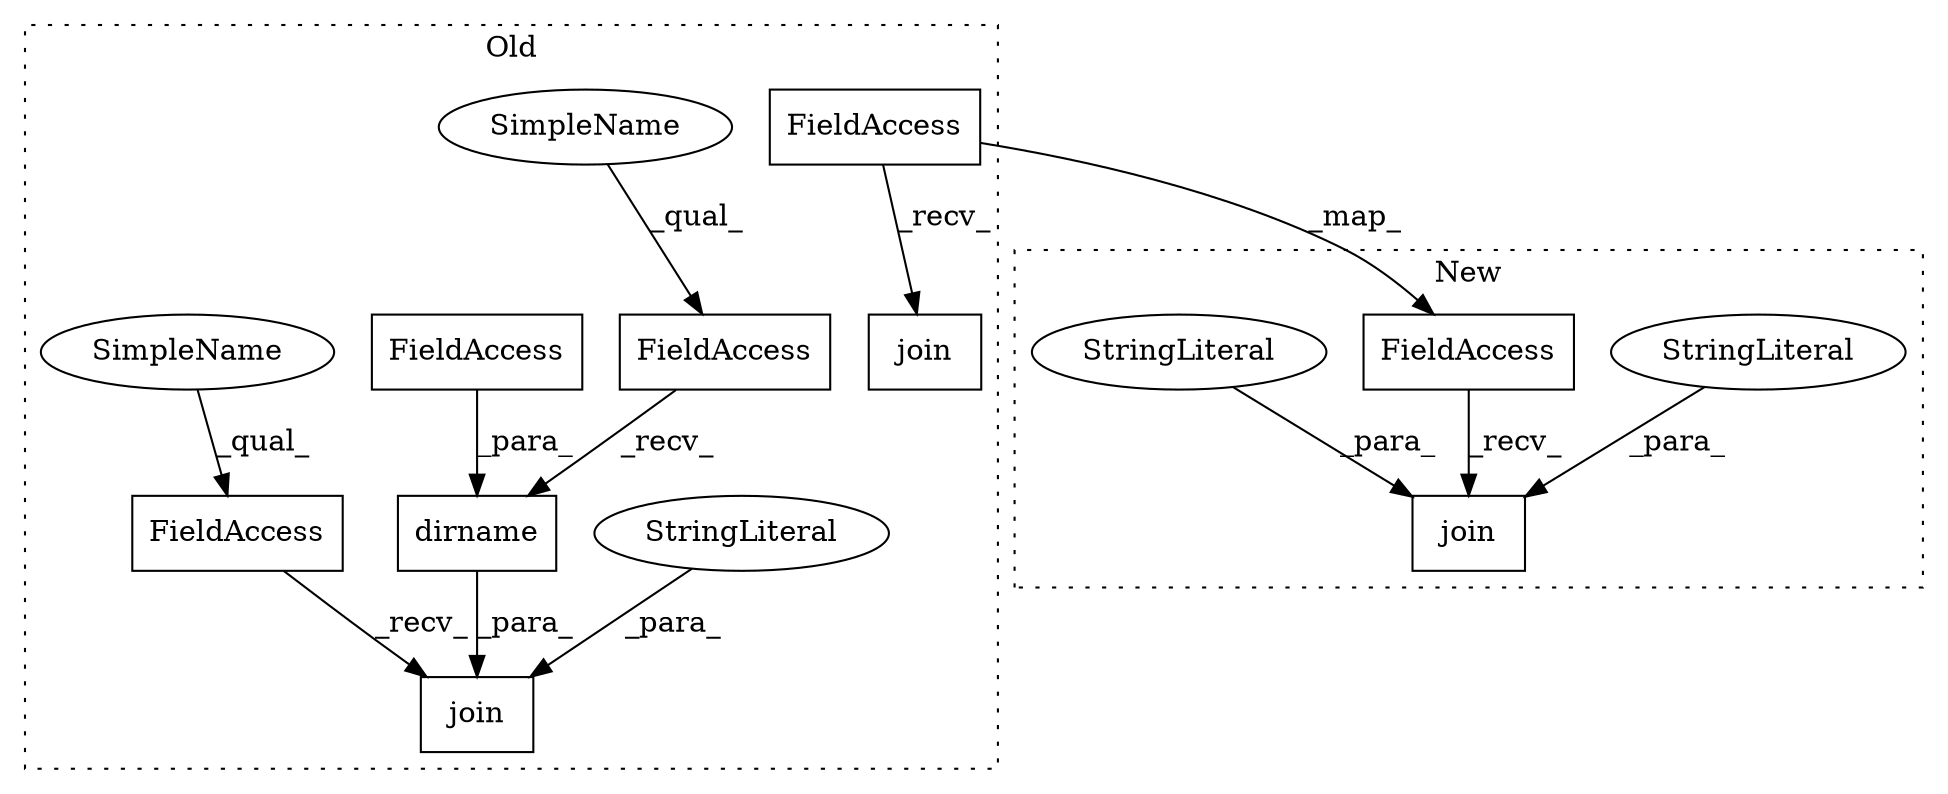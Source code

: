 digraph G {
subgraph cluster0 {
1 [label="dirname" a="32" s="760,776" l="8,1" shape="box"];
4 [label="FieldAccess" a="22" s="768" l="8" shape="box"];
5 [label="join" a="32" s="747,812" l="5,1" shape="box"];
6 [label="FieldAccess" a="22" s="739" l="7" shape="box"];
7 [label="StringLiteral" a="45" s="778" l="4" shape="ellipse"];
8 [label="FieldAccess" a="22" s="752" l="7" shape="box"];
10 [label="FieldAccess" a="22" s="647" l="7" shape="box"];
11 [label="join" a="32" s="655,714" l="5,1" shape="box"];
13 [label="SimpleName" a="42" s="739" l="2" shape="ellipse"];
14 [label="SimpleName" a="42" s="752" l="2" shape="ellipse"];
label = "Old";
style="dotted";
}
subgraph cluster1 {
2 [label="join" a="32" s="655,672" l="5,1" shape="box"];
3 [label="StringLiteral" a="45" s="660" l="3" shape="ellipse"];
9 [label="FieldAccess" a="22" s="647" l="7" shape="box"];
12 [label="StringLiteral" a="45" s="664" l="8" shape="ellipse"];
label = "New";
style="dotted";
}
1 -> 5 [label="_para_"];
3 -> 2 [label="_para_"];
4 -> 1 [label="_para_"];
6 -> 5 [label="_recv_"];
7 -> 5 [label="_para_"];
8 -> 1 [label="_recv_"];
9 -> 2 [label="_recv_"];
10 -> 11 [label="_recv_"];
10 -> 9 [label="_map_"];
12 -> 2 [label="_para_"];
13 -> 6 [label="_qual_"];
14 -> 8 [label="_qual_"];
}